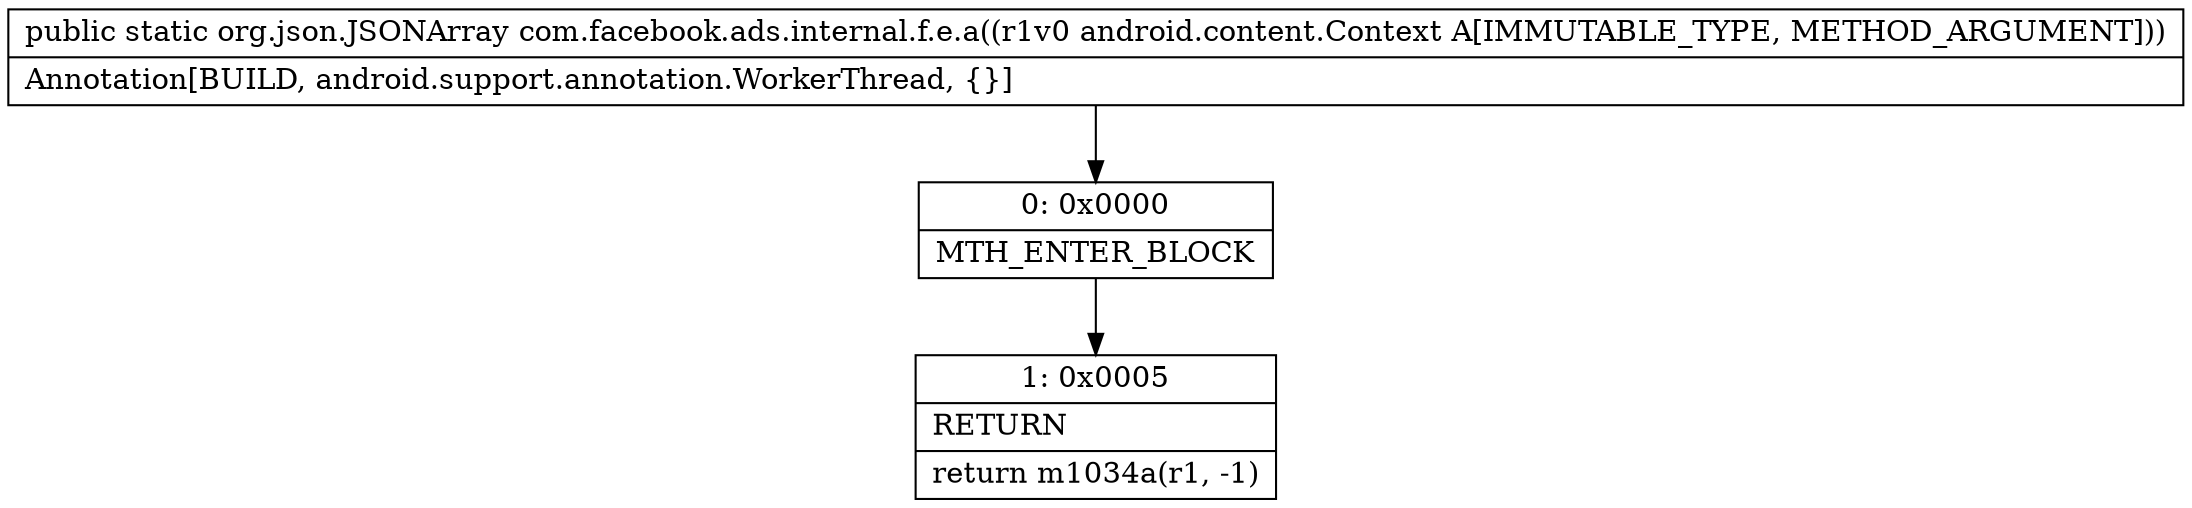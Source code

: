 digraph "CFG forcom.facebook.ads.internal.f.e.a(Landroid\/content\/Context;)Lorg\/json\/JSONArray;" {
Node_0 [shape=record,label="{0\:\ 0x0000|MTH_ENTER_BLOCK\l}"];
Node_1 [shape=record,label="{1\:\ 0x0005|RETURN\l|return m1034a(r1, \-1)\l}"];
MethodNode[shape=record,label="{public static org.json.JSONArray com.facebook.ads.internal.f.e.a((r1v0 android.content.Context A[IMMUTABLE_TYPE, METHOD_ARGUMENT]))  | Annotation[BUILD, android.support.annotation.WorkerThread, \{\}]\l}"];
MethodNode -> Node_0;
Node_0 -> Node_1;
}

